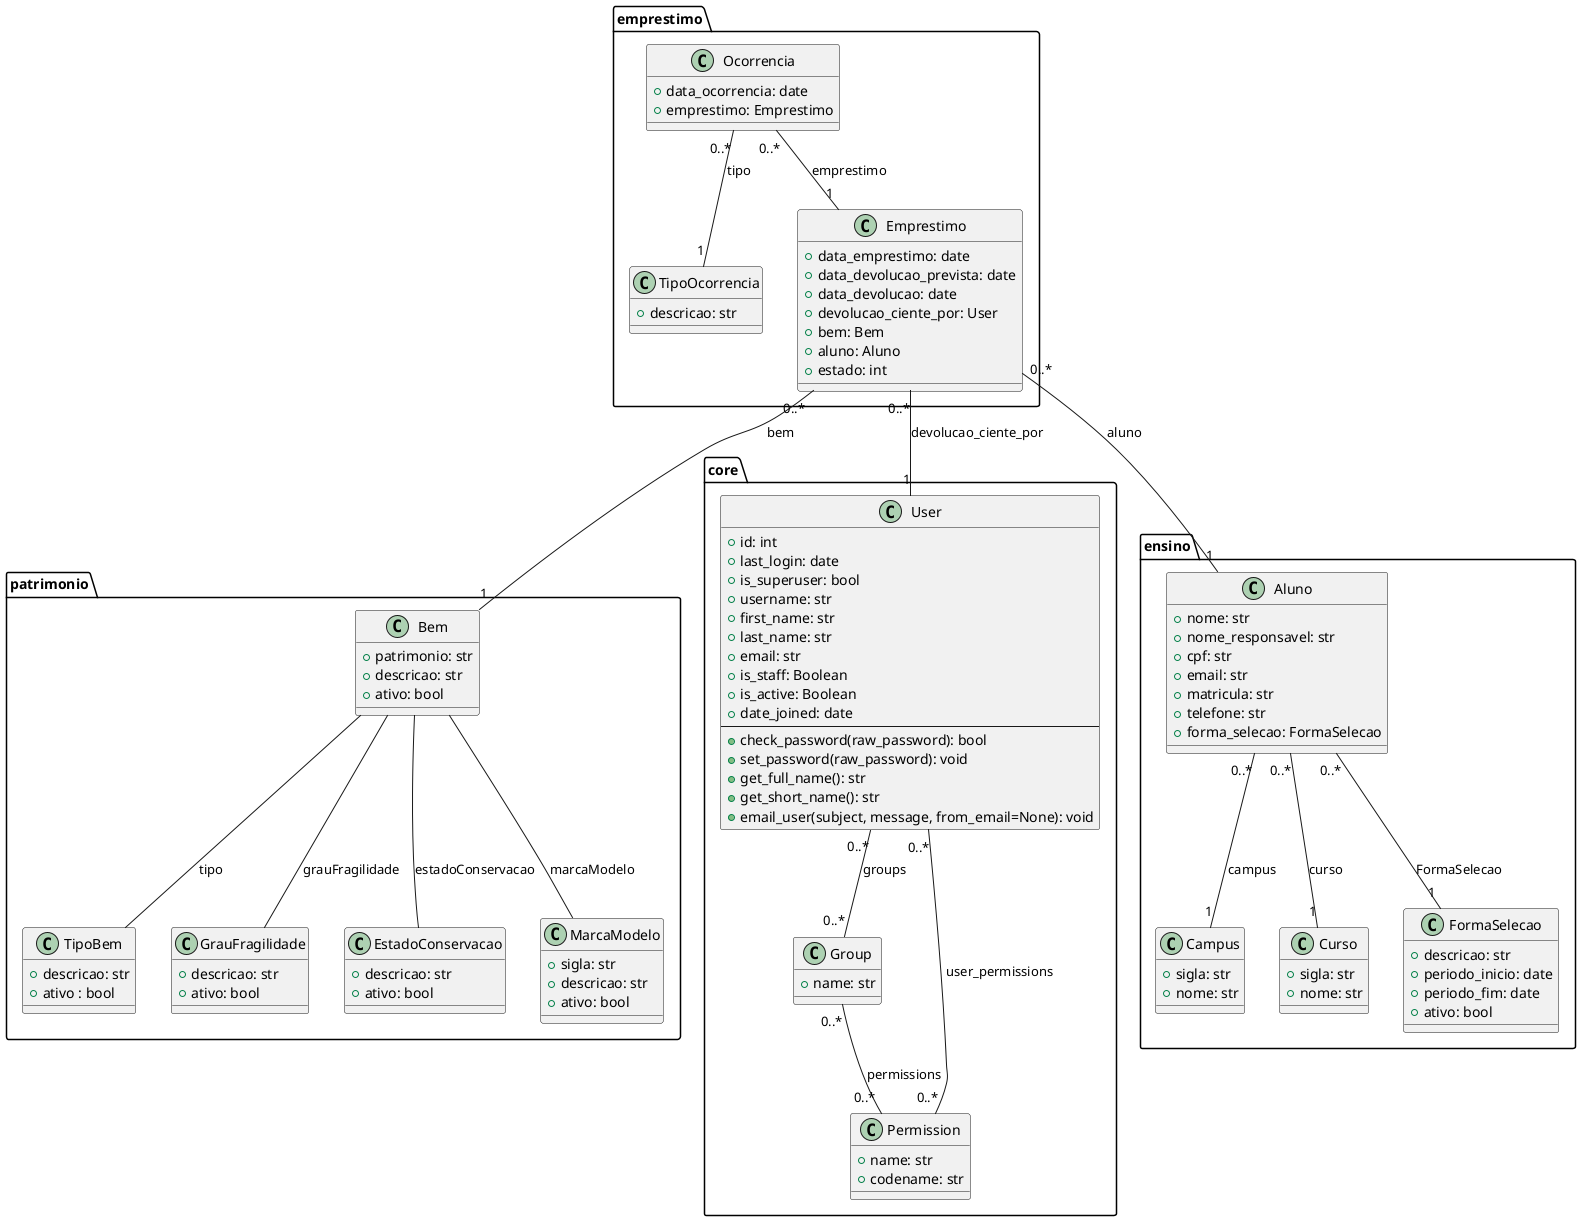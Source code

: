 @startuml classes

package "patrimonio" {
    class TipoBem {
        +descricao: str
        +ativo : bool
    }

    class GrauFragilidade {
        +descricao: str
        +ativo: bool
    }

    class EstadoConservacao {
        +descricao: str
        +ativo: bool
    }

    class MarcaModelo {
        +sigla: str
        +descricao: str
        +ativo: bool
    }

    class Bem {
        +patrimonio: str
        +descricao: str
        +ativo: bool
    }

    Bem -- TipoBem : "tipo"
    Bem -- GrauFragilidade : "grauFragilidade"
    Bem -- EstadoConservacao : "estadoConservacao"
    Bem -- MarcaModelo : "marcaModelo"
}

package "core" {
    class User {
        +id: int
        +last_login: date
        +is_superuser: bool
        +username: str
        +first_name: str
        +last_name: str
        +email: str
        +is_staff: Boolean
        +is_active: Boolean
        +date_joined: date
        --
        +check_password(raw_password): bool
        +set_password(raw_password): void
        +get_full_name(): str
        +get_short_name(): str
        +email_user(subject, message, from_email=None): void
    }

    class Group {
        +name: str
    }

    class Permission {
        +name: str
        +codename: str
    }

    User "0..*" -- "0..*" Group : "groups"
    User "0..*" -- "0..*" Permission : "user_permissions"
    Group "0..*" -- "0..*" Permission : "permissions"

}

package "ensino" {
    class Campus {
        +sigla: str
        +nome: str
    }

    class Curso {
        +sigla: str
        +nome: str
    }

    class FormaSelecao {
        +descricao: str
        +periodo_inicio: date
        +periodo_fim: date
        +ativo: bool
    }

    class Aluno {
        +nome: str
        +nome_responsavel: str
        +cpf: str
        +email: str
        +matricula: str
        +telefone: str
        +forma_selecao: FormaSelecao
    }

    Aluno "0..*" -- "1" FormaSelecao : "FormaSelecao"
    Aluno "0..*" -- "1" Campus : "campus"
    Aluno "0..*" -- "1" Curso : "curso"
}

package "emprestimo" {
    class TipoOcorrencia {
        +descricao: str
    }
    class Ocorrencia {
        +data_ocorrencia: date
        +emprestimo: Emprestimo
    }
    class Emprestimo {
        +data_emprestimo: date
        +data_devolucao_prevista: date
        +data_devolucao: date
        +devolucao_ciente_por: User
        +bem: Bem
        +aluno: Aluno
        +estado: int
    }

    Emprestimo "0..*" -- "1" User : "devolucao_ciente_por"
    Emprestimo "0..*" -- "1" Bem : "bem"
    Emprestimo "0..*" -- "1" Aluno : "aluno"

    Ocorrencia "0..*" -- "1" TipoOcorrencia : "tipo"
    Ocorrencia "0..*" -- "1" Emprestimo : "emprestimo"
}

@enduml
